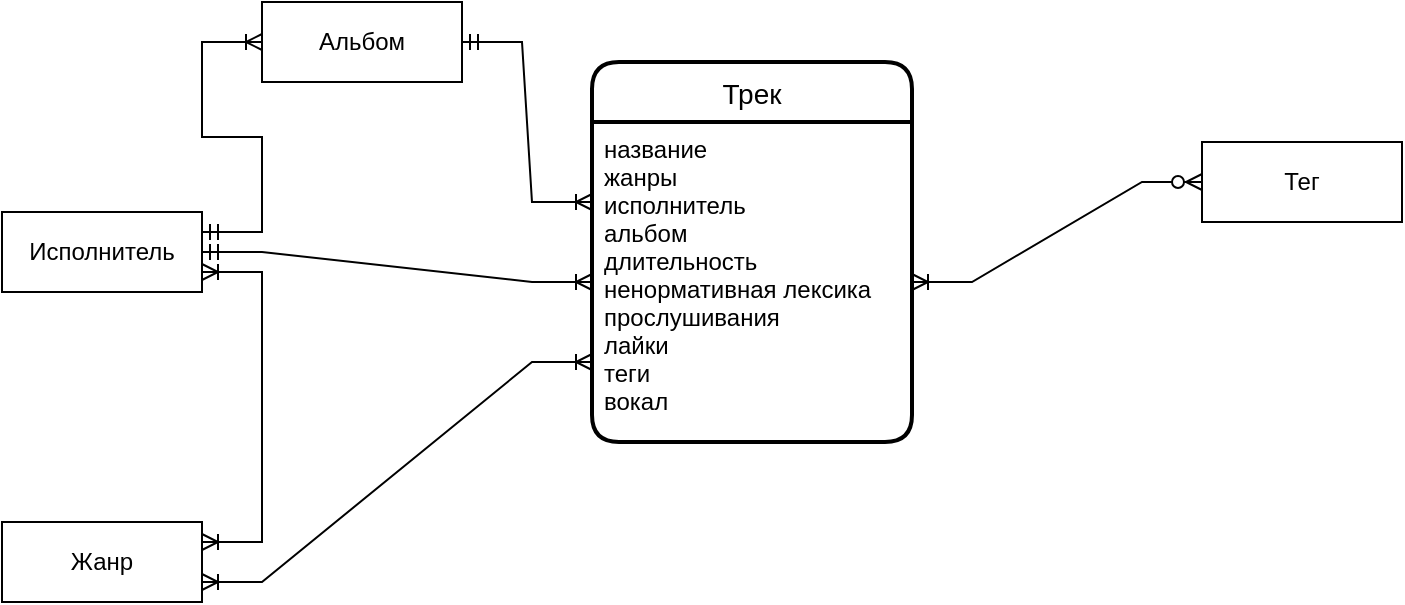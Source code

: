 <mxfile version="15.8.6" type="device"><diagram id="R2lEEEUBdFMjLlhIrx00" name="Page-1"><mxGraphModel dx="1038" dy="613" grid="1" gridSize="10" guides="1" tooltips="1" connect="1" arrows="1" fold="1" page="1" pageScale="1" pageWidth="850" pageHeight="1100" math="0" shadow="0" extFonts="Permanent Marker^https://fonts.googleapis.com/css?family=Permanent+Marker"><root><mxCell id="0"/><mxCell id="1" parent="0"/><mxCell id="4HLU-UohXCcwYBDeaUrv-2" value="Жанр" style="whiteSpace=wrap;html=1;align=center;" vertex="1" parent="1"><mxGeometry x="50" y="330" width="100" height="40" as="geometry"/></mxCell><mxCell id="4HLU-UohXCcwYBDeaUrv-3" value="Тег" style="whiteSpace=wrap;html=1;align=center;" vertex="1" parent="1"><mxGeometry x="650" y="140" width="100" height="40" as="geometry"/></mxCell><mxCell id="4HLU-UohXCcwYBDeaUrv-5" value="Исполнитель" style="whiteSpace=wrap;html=1;align=center;" vertex="1" parent="1"><mxGeometry x="50" y="175" width="100" height="40" as="geometry"/></mxCell><mxCell id="4HLU-UohXCcwYBDeaUrv-7" value="Альбом" style="whiteSpace=wrap;html=1;align=center;" vertex="1" parent="1"><mxGeometry x="180" y="70" width="100" height="40" as="geometry"/></mxCell><mxCell id="4HLU-UohXCcwYBDeaUrv-8" value="" style="edgeStyle=entityRelationEdgeStyle;fontSize=12;html=1;endArrow=ERoneToMany;startArrow=ERzeroToMany;rounded=0;entryX=1;entryY=0.5;entryDx=0;entryDy=0;exitX=0;exitY=0.5;exitDx=0;exitDy=0;" edge="1" parent="1" source="4HLU-UohXCcwYBDeaUrv-3" target="4HLU-UohXCcwYBDeaUrv-22"><mxGeometry width="100" height="100" relative="1" as="geometry"><mxPoint x="370" y="370" as="sourcePoint"/><mxPoint x="470" y="270" as="targetPoint"/></mxGeometry></mxCell><mxCell id="4HLU-UohXCcwYBDeaUrv-10" value="" style="edgeStyle=entityRelationEdgeStyle;fontSize=12;html=1;endArrow=ERoneToMany;startArrow=ERmandOne;rounded=0;entryX=0;entryY=0.5;entryDx=0;entryDy=0;exitX=1;exitY=0.5;exitDx=0;exitDy=0;" edge="1" parent="1" source="4HLU-UohXCcwYBDeaUrv-5" target="4HLU-UohXCcwYBDeaUrv-22"><mxGeometry width="100" height="100" relative="1" as="geometry"><mxPoint x="200" y="200" as="sourcePoint"/><mxPoint x="470" y="270" as="targetPoint"/></mxGeometry></mxCell><mxCell id="4HLU-UohXCcwYBDeaUrv-11" value="" style="edgeStyle=entityRelationEdgeStyle;fontSize=12;html=1;endArrow=ERoneToMany;startArrow=ERoneToMany;rounded=0;entryX=1;entryY=0.75;entryDx=0;entryDy=0;exitX=0;exitY=0.75;exitDx=0;exitDy=0;" edge="1" parent="1" source="4HLU-UohXCcwYBDeaUrv-22" target="4HLU-UohXCcwYBDeaUrv-2"><mxGeometry width="100" height="100" relative="1" as="geometry"><mxPoint x="370" y="370" as="sourcePoint"/><mxPoint x="470" y="270" as="targetPoint"/></mxGeometry></mxCell><mxCell id="4HLU-UohXCcwYBDeaUrv-12" value="" style="edgeStyle=entityRelationEdgeStyle;fontSize=12;html=1;endArrow=ERoneToMany;startArrow=ERmandOne;rounded=0;exitX=1;exitY=0.5;exitDx=0;exitDy=0;entryX=0;entryY=0.25;entryDx=0;entryDy=0;" edge="1" parent="1" source="4HLU-UohXCcwYBDeaUrv-7" target="4HLU-UohXCcwYBDeaUrv-22"><mxGeometry width="100" height="100" relative="1" as="geometry"><mxPoint x="370" y="370" as="sourcePoint"/><mxPoint x="470" y="270" as="targetPoint"/></mxGeometry></mxCell><mxCell id="4HLU-UohXCcwYBDeaUrv-13" value="" style="edgeStyle=entityRelationEdgeStyle;fontSize=12;html=1;endArrow=ERoneToMany;startArrow=ERmandOne;rounded=0;exitX=1;exitY=0.25;exitDx=0;exitDy=0;entryX=0;entryY=0.5;entryDx=0;entryDy=0;" edge="1" parent="1" source="4HLU-UohXCcwYBDeaUrv-5" target="4HLU-UohXCcwYBDeaUrv-7"><mxGeometry width="100" height="100" relative="1" as="geometry"><mxPoint x="370" y="370" as="sourcePoint"/><mxPoint x="470" y="270" as="targetPoint"/></mxGeometry></mxCell><mxCell id="4HLU-UohXCcwYBDeaUrv-14" value="" style="edgeStyle=entityRelationEdgeStyle;fontSize=12;html=1;endArrow=ERoneToMany;startArrow=ERoneToMany;rounded=0;entryX=1;entryY=0.25;entryDx=0;entryDy=0;exitX=1;exitY=0.75;exitDx=0;exitDy=0;" edge="1" parent="1" source="4HLU-UohXCcwYBDeaUrv-5" target="4HLU-UohXCcwYBDeaUrv-2"><mxGeometry width="100" height="100" relative="1" as="geometry"><mxPoint x="200" y="210" as="sourcePoint"/><mxPoint x="470" y="270" as="targetPoint"/></mxGeometry></mxCell><mxCell id="4HLU-UohXCcwYBDeaUrv-21" value="Трек" style="swimlane;childLayout=stackLayout;horizontal=1;startSize=30;horizontalStack=0;rounded=1;fontSize=14;fontStyle=0;strokeWidth=2;resizeParent=0;resizeLast=1;shadow=0;dashed=0;align=center;" vertex="1" parent="1"><mxGeometry x="345" y="100" width="160" height="190" as="geometry"/></mxCell><mxCell id="4HLU-UohXCcwYBDeaUrv-22" value="название&#10;жанры&#10;исполнитель&#10;альбом&#10;длительность&#10;ненормативная лексика&#10;прослушивания&#10;лайки&#10;теги&#10;вокал" style="align=left;strokeColor=none;fillColor=none;spacingLeft=4;fontSize=12;verticalAlign=top;resizable=0;rotatable=0;part=1;" vertex="1" parent="4HLU-UohXCcwYBDeaUrv-21"><mxGeometry y="30" width="160" height="160" as="geometry"/></mxCell></root></mxGraphModel></diagram></mxfile>